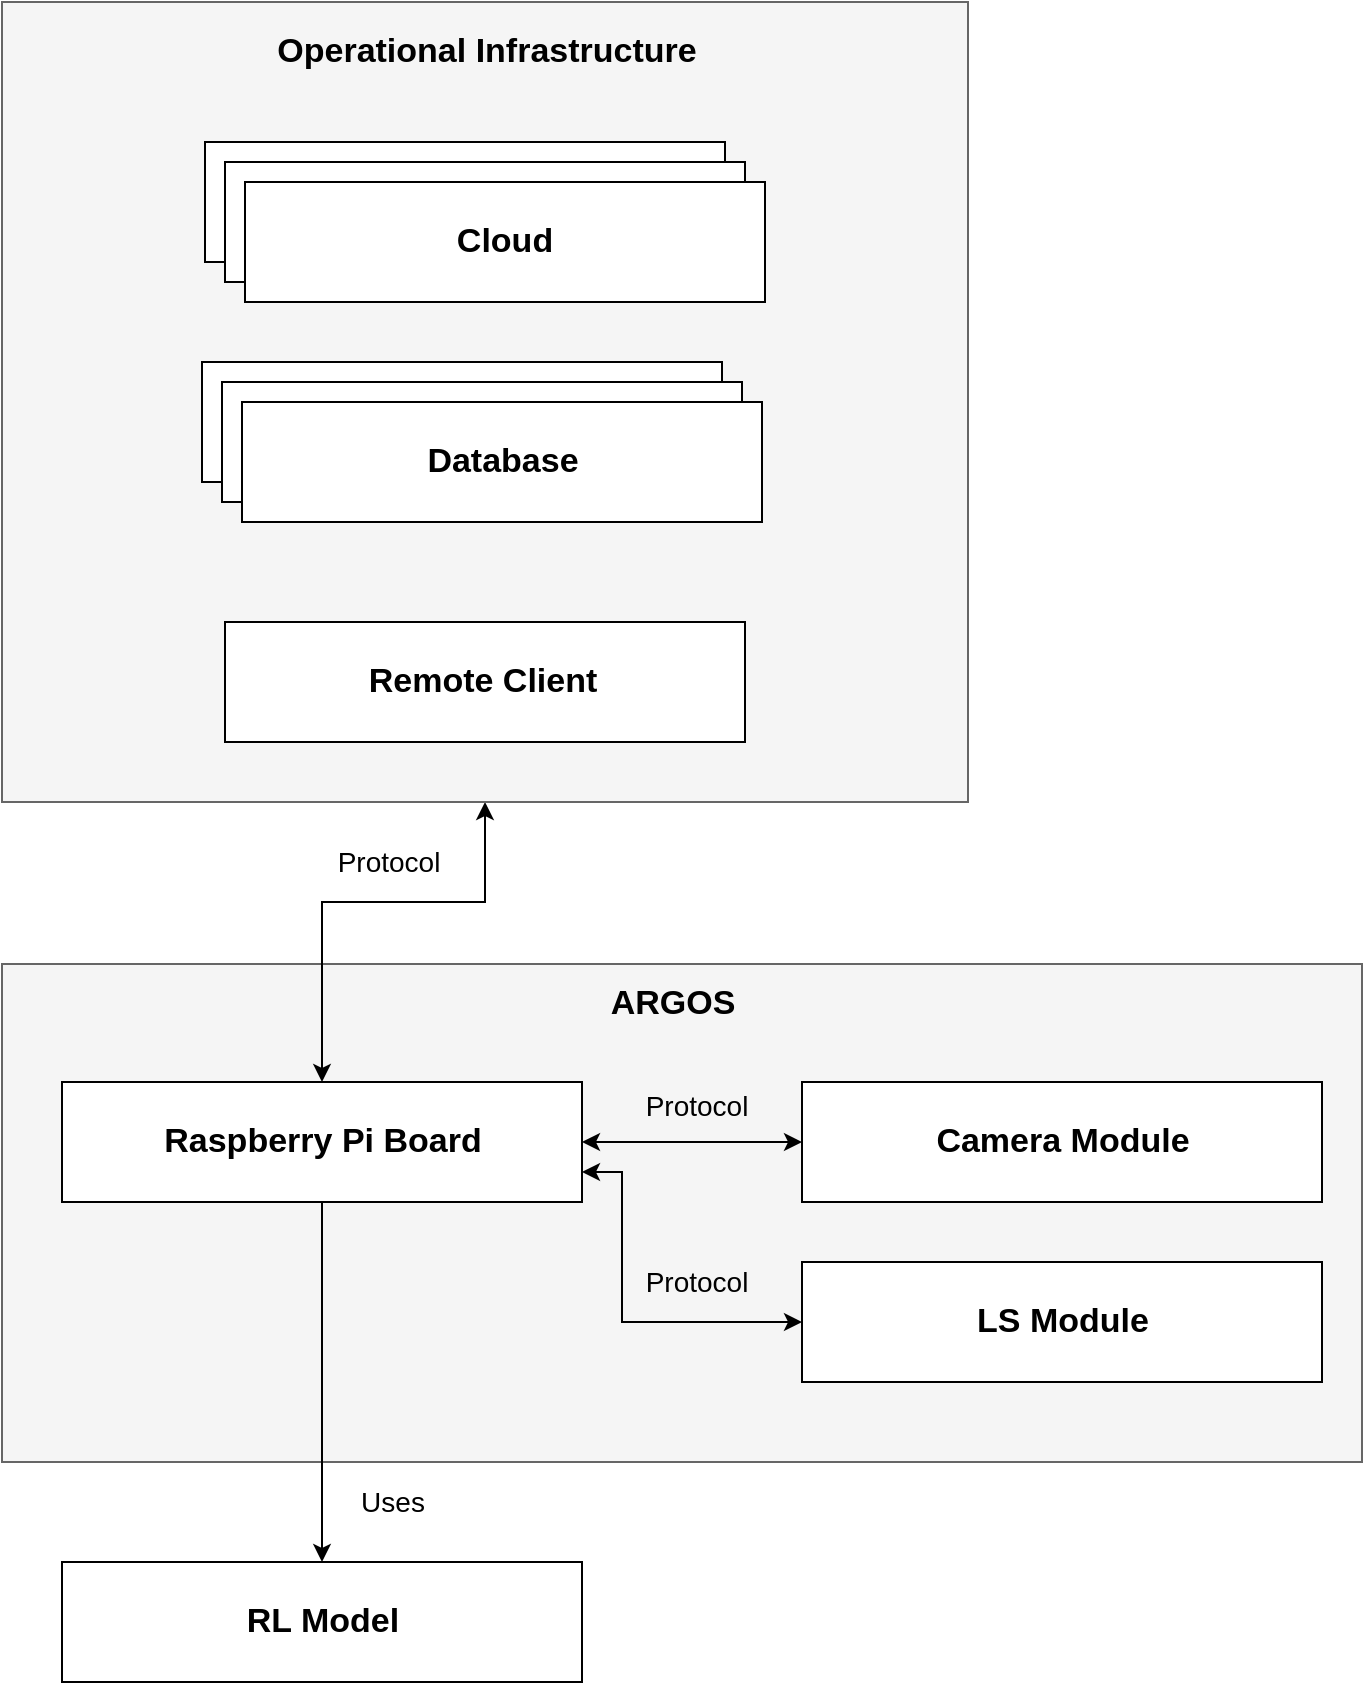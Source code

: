 <mxfile version="12.3.2" type="device" pages="1"><diagram id="nDwMo-dl_NVYt5kz9qIv" name="SYS_OV"><mxGraphModel dx="1730" dy="1012" grid="1" gridSize="10" guides="1" tooltips="1" connect="1" arrows="1" fold="1" page="1" pageScale="1" pageWidth="4681" pageHeight="3300" math="0" shadow="0"><root><mxCell id="0"/><mxCell id="1" parent="0"/><mxCell id="RLvyokyzdwPmmH49x0Dj-2" value="" style="rounded=0;whiteSpace=wrap;html=1;fillColor=#f5f5f5;strokeColor=#666666;fontColor=#333333;" vertex="1" parent="1"><mxGeometry x="1880" y="581" width="680" height="249" as="geometry"/></mxCell><mxCell id="RLvyokyzdwPmmH49x0Dj-19" style="edgeStyle=orthogonalEdgeStyle;rounded=0;orthogonalLoop=1;jettySize=auto;html=1;exitX=0.5;exitY=1;exitDx=0;exitDy=0;entryX=0.5;entryY=0;entryDx=0;entryDy=0;startArrow=none;startFill=0;endArrow=classic;endFill=1;" edge="1" parent="1" source="RLvyokyzdwPmmH49x0Dj-3" target="RLvyokyzdwPmmH49x0Dj-12"><mxGeometry relative="1" as="geometry"/></mxCell><mxCell id="RLvyokyzdwPmmH49x0Dj-20" style="edgeStyle=orthogonalEdgeStyle;rounded=0;orthogonalLoop=1;jettySize=auto;html=1;exitX=1;exitY=0.5;exitDx=0;exitDy=0;entryX=0;entryY=0.5;entryDx=0;entryDy=0;startArrow=classic;startFill=1;endArrow=classic;endFill=1;" edge="1" parent="1" source="RLvyokyzdwPmmH49x0Dj-3" target="RLvyokyzdwPmmH49x0Dj-6"><mxGeometry relative="1" as="geometry"/></mxCell><mxCell id="RLvyokyzdwPmmH49x0Dj-43" style="edgeStyle=orthogonalEdgeStyle;rounded=0;orthogonalLoop=1;jettySize=auto;html=1;exitX=0.5;exitY=0;exitDx=0;exitDy=0;entryX=0.5;entryY=1;entryDx=0;entryDy=0;startArrow=classic;startFill=1;endArrow=classic;endFill=1;" edge="1" parent="1" source="RLvyokyzdwPmmH49x0Dj-3" target="RLvyokyzdwPmmH49x0Dj-11"><mxGeometry relative="1" as="geometry"><Array as="points"><mxPoint x="2040" y="550"/><mxPoint x="2122" y="550"/></Array></mxGeometry></mxCell><mxCell id="RLvyokyzdwPmmH49x0Dj-3" value="" style="rounded=0;whiteSpace=wrap;html=1;" vertex="1" parent="1"><mxGeometry x="1910" y="640" width="260" height="60" as="geometry"/></mxCell><mxCell id="RLvyokyzdwPmmH49x0Dj-4" value="&lt;font style=&quot;font-size: 17px&quot;&gt;&lt;b&gt;Raspberry Pi Board&lt;/b&gt;&lt;/font&gt;" style="text;html=1;strokeColor=none;fillColor=none;align=center;verticalAlign=middle;whiteSpace=wrap;rounded=0;" vertex="1" parent="1"><mxGeometry x="1957.5" y="655" width="165" height="30" as="geometry"/></mxCell><mxCell id="RLvyokyzdwPmmH49x0Dj-6" value="" style="rounded=0;whiteSpace=wrap;html=1;" vertex="1" parent="1"><mxGeometry x="2280" y="640" width="260" height="60" as="geometry"/></mxCell><mxCell id="RLvyokyzdwPmmH49x0Dj-7" value="&lt;b style=&quot;font-size: 17px&quot;&gt;Camera Module&lt;/b&gt;" style="text;html=1;strokeColor=none;fillColor=none;align=center;verticalAlign=middle;whiteSpace=wrap;rounded=0;" vertex="1" parent="1"><mxGeometry x="2327.5" y="660" width="165" height="20" as="geometry"/></mxCell><mxCell id="RLvyokyzdwPmmH49x0Dj-21" style="edgeStyle=orthogonalEdgeStyle;rounded=0;orthogonalLoop=1;jettySize=auto;html=1;exitX=0;exitY=0.5;exitDx=0;exitDy=0;entryX=1;entryY=0.75;entryDx=0;entryDy=0;startArrow=classic;startFill=1;endArrow=classic;endFill=1;" edge="1" parent="1" source="RLvyokyzdwPmmH49x0Dj-9" target="RLvyokyzdwPmmH49x0Dj-3"><mxGeometry relative="1" as="geometry"><Array as="points"><mxPoint x="2190" y="760"/><mxPoint x="2190" y="685"/></Array></mxGeometry></mxCell><mxCell id="RLvyokyzdwPmmH49x0Dj-9" value="" style="rounded=0;whiteSpace=wrap;html=1;" vertex="1" parent="1"><mxGeometry x="2280" y="730" width="260" height="60" as="geometry"/></mxCell><mxCell id="RLvyokyzdwPmmH49x0Dj-10" value="&lt;font style=&quot;font-size: 17px&quot;&gt;&lt;b&gt;LS Module&lt;/b&gt;&lt;/font&gt;" style="text;html=1;strokeColor=none;fillColor=none;align=center;verticalAlign=middle;whiteSpace=wrap;rounded=0;" vertex="1" parent="1"><mxGeometry x="2327.5" y="750" width="165" height="20" as="geometry"/></mxCell><mxCell id="RLvyokyzdwPmmH49x0Dj-11" value="" style="rounded=0;whiteSpace=wrap;html=1;fillColor=#f5f5f5;strokeColor=#666666;fontColor=#333333;" vertex="1" parent="1"><mxGeometry x="1880" y="100" width="483" height="400" as="geometry"/></mxCell><mxCell id="RLvyokyzdwPmmH49x0Dj-12" value="" style="rounded=0;whiteSpace=wrap;html=1;" vertex="1" parent="1"><mxGeometry x="1910" y="880" width="260" height="60" as="geometry"/></mxCell><mxCell id="RLvyokyzdwPmmH49x0Dj-14" value="&lt;font style=&quot;font-size: 17px&quot;&gt;&lt;b&gt;ARGOS&lt;/b&gt;&lt;/font&gt;" style="text;html=1;strokeColor=none;fillColor=none;align=center;verticalAlign=middle;whiteSpace=wrap;rounded=0;" vertex="1" parent="1"><mxGeometry x="2132.5" y="591" width="165" height="20" as="geometry"/></mxCell><mxCell id="RLvyokyzdwPmmH49x0Dj-16" value="&lt;font style=&quot;font-size: 17px&quot;&gt;&lt;b&gt;RL Model&lt;/b&gt;&lt;/font&gt;" style="text;html=1;strokeColor=none;fillColor=none;align=center;verticalAlign=middle;whiteSpace=wrap;rounded=0;" vertex="1" parent="1"><mxGeometry x="1957.5" y="895" width="165" height="30" as="geometry"/></mxCell><mxCell id="RLvyokyzdwPmmH49x0Dj-18" value="&lt;font style=&quot;font-size: 14px&quot;&gt;Uses&lt;/font&gt;" style="text;html=1;align=center;verticalAlign=middle;resizable=0;points=[];;autosize=1;" vertex="1" parent="1"><mxGeometry x="2050" y="840" width="50" height="20" as="geometry"/></mxCell><mxCell id="RLvyokyzdwPmmH49x0Dj-32" value="" style="group" vertex="1" connectable="0" parent="1"><mxGeometry x="1981.5" y="170" width="280" height="80" as="geometry"/></mxCell><mxCell id="RLvyokyzdwPmmH49x0Dj-22" value="" style="rounded=0;whiteSpace=wrap;html=1;" vertex="1" parent="RLvyokyzdwPmmH49x0Dj-32"><mxGeometry width="260" height="60" as="geometry"/></mxCell><mxCell id="RLvyokyzdwPmmH49x0Dj-30" value="" style="rounded=0;whiteSpace=wrap;html=1;" vertex="1" parent="RLvyokyzdwPmmH49x0Dj-32"><mxGeometry x="10" y="10" width="260" height="60" as="geometry"/></mxCell><mxCell id="RLvyokyzdwPmmH49x0Dj-31" value="" style="rounded=0;whiteSpace=wrap;html=1;" vertex="1" parent="RLvyokyzdwPmmH49x0Dj-32"><mxGeometry x="20" y="20" width="260" height="60" as="geometry"/></mxCell><mxCell id="RLvyokyzdwPmmH49x0Dj-25" value="&lt;b style=&quot;font-size: 17px&quot;&gt;Cloud&lt;/b&gt;" style="text;html=1;strokeColor=none;fillColor=none;align=center;verticalAlign=middle;whiteSpace=wrap;rounded=0;" vertex="1" parent="RLvyokyzdwPmmH49x0Dj-32"><mxGeometry x="67.5" y="40" width="165" height="20" as="geometry"/></mxCell><mxCell id="RLvyokyzdwPmmH49x0Dj-34" value="" style="group" vertex="1" connectable="0" parent="1"><mxGeometry x="1980" y="280" width="280" height="80" as="geometry"/></mxCell><mxCell id="RLvyokyzdwPmmH49x0Dj-35" value="" style="rounded=0;whiteSpace=wrap;html=1;" vertex="1" parent="RLvyokyzdwPmmH49x0Dj-34"><mxGeometry width="260" height="60" as="geometry"/></mxCell><mxCell id="RLvyokyzdwPmmH49x0Dj-36" value="" style="rounded=0;whiteSpace=wrap;html=1;" vertex="1" parent="RLvyokyzdwPmmH49x0Dj-34"><mxGeometry x="10" y="10" width="260" height="60" as="geometry"/></mxCell><mxCell id="RLvyokyzdwPmmH49x0Dj-37" value="" style="rounded=0;whiteSpace=wrap;html=1;" vertex="1" parent="RLvyokyzdwPmmH49x0Dj-34"><mxGeometry x="20" y="20" width="260" height="60" as="geometry"/></mxCell><mxCell id="RLvyokyzdwPmmH49x0Dj-27" value="&lt;span style=&quot;font-size: 17px&quot;&gt;&lt;b&gt;Database&lt;/b&gt;&lt;/span&gt;" style="text;html=1;strokeColor=none;fillColor=none;align=center;verticalAlign=middle;whiteSpace=wrap;rounded=0;" vertex="1" parent="RLvyokyzdwPmmH49x0Dj-34"><mxGeometry x="67.5" y="40" width="165" height="20" as="geometry"/></mxCell><mxCell id="RLvyokyzdwPmmH49x0Dj-39" value="&lt;font style=&quot;font-size: 17px&quot;&gt;&lt;b&gt;Operational Infrastructure&lt;/b&gt;&lt;/font&gt;" style="text;html=1;strokeColor=none;fillColor=none;align=center;verticalAlign=middle;whiteSpace=wrap;rounded=0;" vertex="1" parent="1"><mxGeometry x="2016" y="110" width="213" height="30" as="geometry"/></mxCell><mxCell id="RLvyokyzdwPmmH49x0Dj-41" value="" style="rounded=0;whiteSpace=wrap;html=1;" vertex="1" parent="1"><mxGeometry x="1991.5" y="410" width="260" height="60" as="geometry"/></mxCell><mxCell id="RLvyokyzdwPmmH49x0Dj-26" value="&lt;b style=&quot;font-size: 17px&quot;&gt;Remote Client&lt;/b&gt;" style="text;html=1;strokeColor=none;fillColor=none;align=center;verticalAlign=middle;whiteSpace=wrap;rounded=0;" vertex="1" parent="1"><mxGeometry x="2037.5" y="430" width="165" height="20" as="geometry"/></mxCell><mxCell id="RLvyokyzdwPmmH49x0Dj-44" value="&lt;font style=&quot;font-size: 14px&quot;&gt;Protocol&lt;/font&gt;" style="text;html=1;align=center;verticalAlign=middle;resizable=0;points=[];;autosize=1;" vertex="1" parent="1"><mxGeometry x="2037.5" y="520" width="70" height="20" as="geometry"/></mxCell><mxCell id="RLvyokyzdwPmmH49x0Dj-45" value="&lt;font style=&quot;font-size: 14px&quot;&gt;Protocol&lt;/font&gt;" style="text;html=1;align=center;verticalAlign=middle;resizable=0;points=[];;autosize=1;" vertex="1" parent="1"><mxGeometry x="2191.5" y="730" width="70" height="20" as="geometry"/></mxCell><mxCell id="RLvyokyzdwPmmH49x0Dj-46" value="&lt;font style=&quot;font-size: 14px&quot;&gt;Protocol&lt;/font&gt;" style="text;html=1;align=center;verticalAlign=middle;resizable=0;points=[];;autosize=1;" vertex="1" parent="1"><mxGeometry x="2191.5" y="642" width="70" height="20" as="geometry"/></mxCell></root></mxGraphModel></diagram></mxfile>
